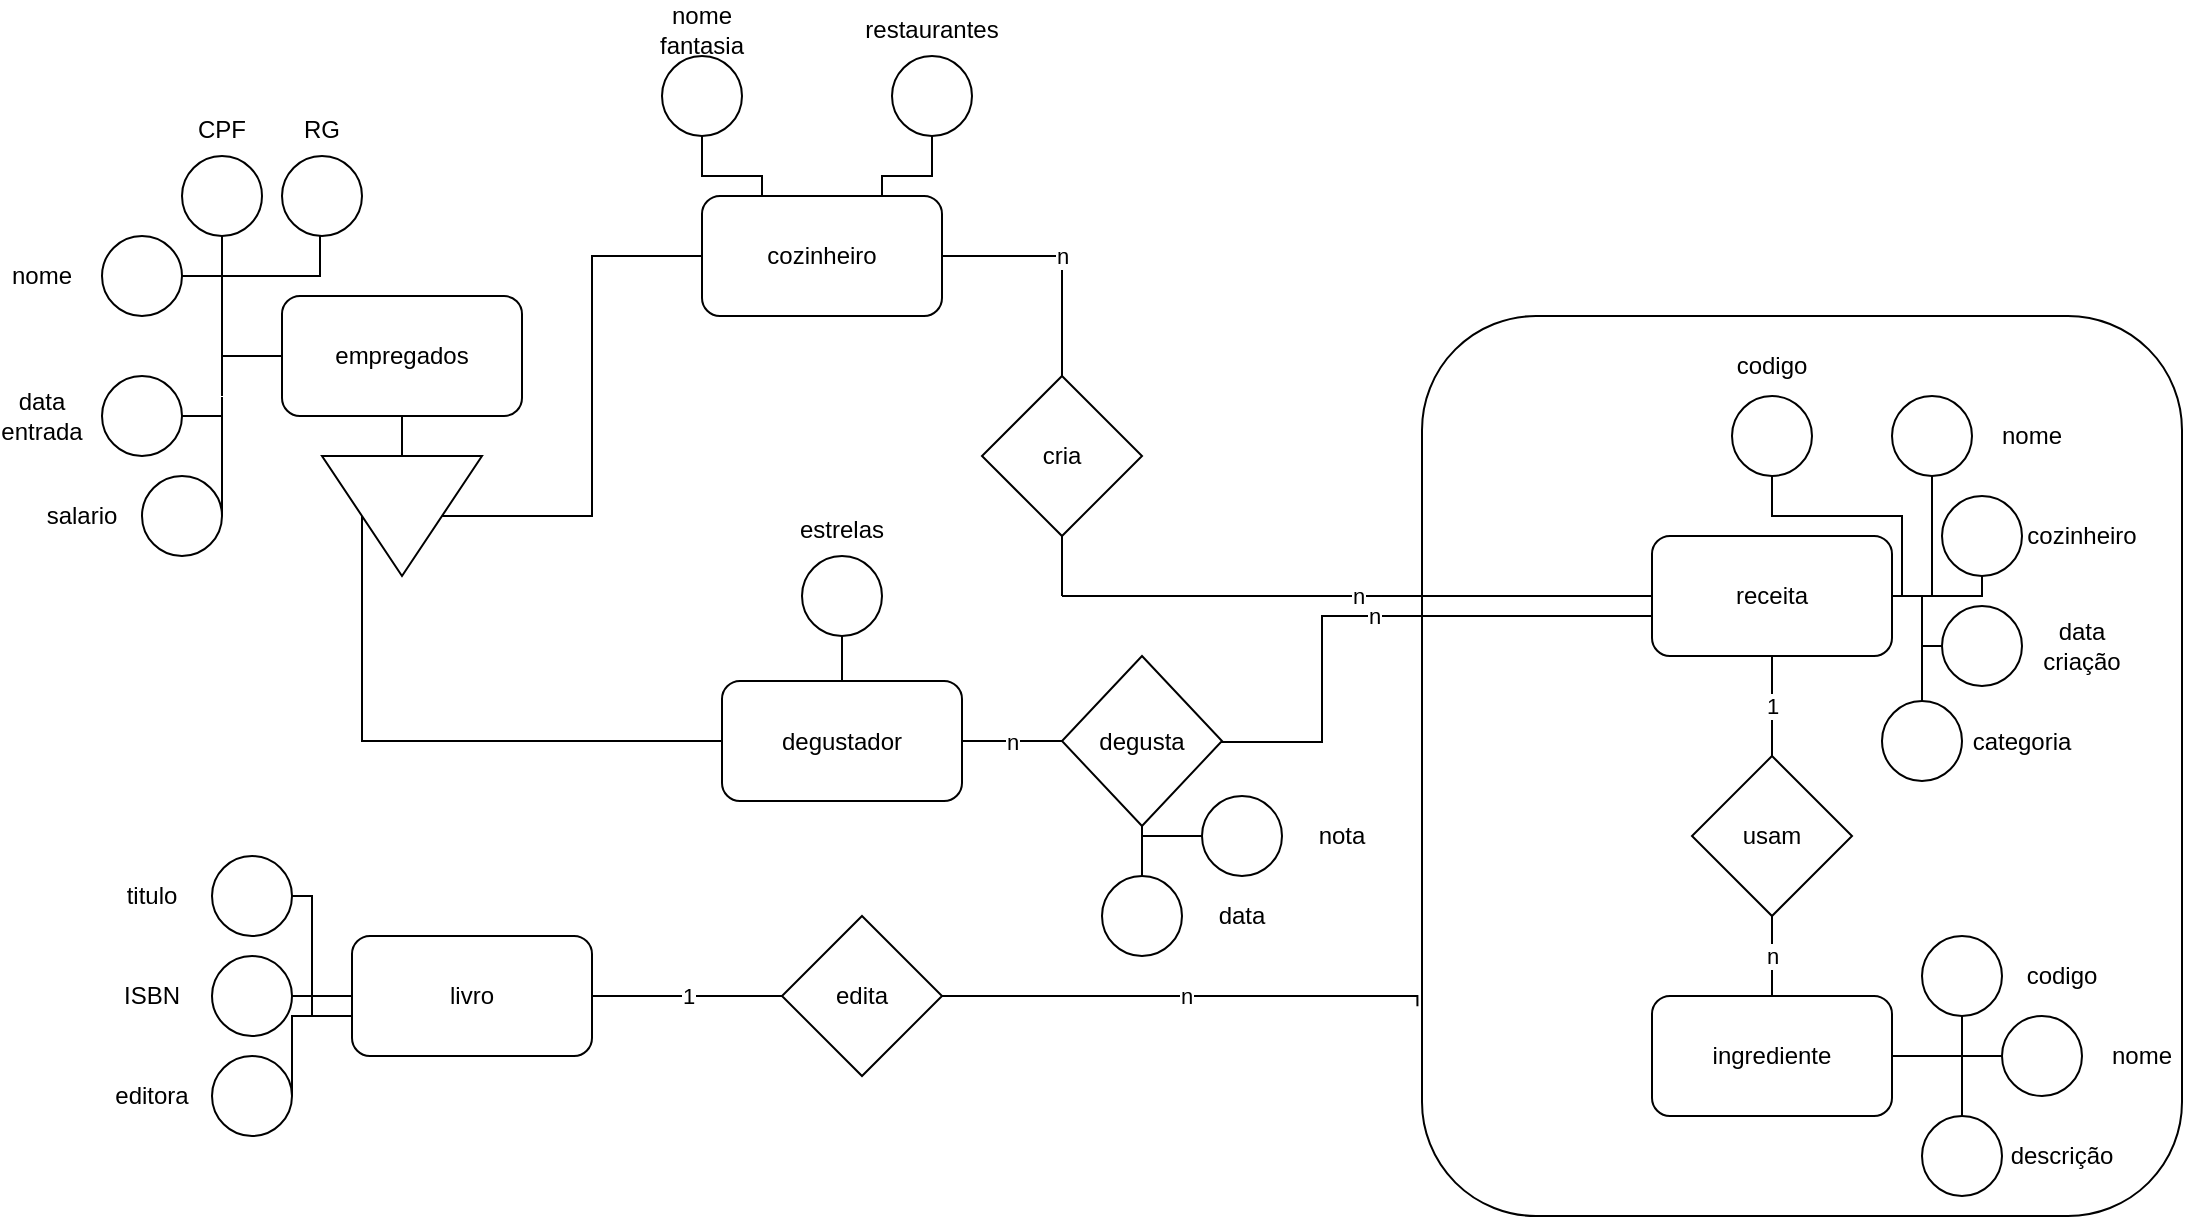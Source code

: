 <mxfile version="13.7.9" type="device"><diagram id="SmHPBORnU4s1wPzp_5Qg" name="Page-1"><mxGraphModel dx="1235" dy="1780" grid="1" gridSize="10" guides="1" tooltips="1" connect="1" arrows="1" fold="1" page="1" pageScale="1" pageWidth="850" pageHeight="1100" math="0" shadow="0"><root><mxCell id="0"/><mxCell id="1" parent="0"/><mxCell id="oug-V3Ao3bcuF-4RSY0G-1" value="" style="rounded=1;whiteSpace=wrap;html=1;" parent="1" vertex="1"><mxGeometry x="690" y="30" width="380" height="450" as="geometry"/></mxCell><mxCell id="oug-V3Ao3bcuF-4RSY0G-29" value="1" style="edgeStyle=orthogonalEdgeStyle;rounded=0;orthogonalLoop=1;jettySize=auto;html=1;entryX=0;entryY=0.5;entryDx=0;entryDy=0;endArrow=none;endFill=0;" parent="1" source="oug-V3Ao3bcuF-4RSY0G-2" target="oug-V3Ao3bcuF-4RSY0G-8" edge="1"><mxGeometry relative="1" as="geometry"/></mxCell><mxCell id="oug-V3Ao3bcuF-4RSY0G-2" value="livro" style="rounded=1;whiteSpace=wrap;html=1;" parent="1" vertex="1"><mxGeometry x="155" y="340" width="120" height="60" as="geometry"/></mxCell><mxCell id="oug-V3Ao3bcuF-4RSY0G-3" value="ingrediente" style="rounded=1;whiteSpace=wrap;html=1;" parent="1" vertex="1"><mxGeometry x="805" y="370" width="120" height="60" as="geometry"/></mxCell><mxCell id="oug-V3Ao3bcuF-4RSY0G-19" value="n" style="edgeStyle=orthogonalEdgeStyle;rounded=0;orthogonalLoop=1;jettySize=auto;html=1;endArrow=none;endFill=0;" parent="1" source="oug-V3Ao3bcuF-4RSY0G-4" edge="1"><mxGeometry relative="1" as="geometry"><mxPoint x="510" y="170" as="targetPoint"/></mxGeometry></mxCell><mxCell id="oug-V3Ao3bcuF-4RSY0G-22" value="1" style="edgeStyle=orthogonalEdgeStyle;rounded=0;orthogonalLoop=1;jettySize=auto;html=1;endArrow=none;endFill=0;" parent="1" source="oug-V3Ao3bcuF-4RSY0G-4" target="oug-V3Ao3bcuF-4RSY0G-12" edge="1"><mxGeometry relative="1" as="geometry"/></mxCell><mxCell id="oug-V3Ao3bcuF-4RSY0G-25" value="n" style="edgeStyle=orthogonalEdgeStyle;rounded=0;orthogonalLoop=1;jettySize=auto;html=1;endArrow=none;endFill=0;" parent="1" source="oug-V3Ao3bcuF-4RSY0G-4" target="oug-V3Ao3bcuF-4RSY0G-10" edge="1"><mxGeometry relative="1" as="geometry"><Array as="points"><mxPoint x="640" y="180"/><mxPoint x="640" y="243"/></Array></mxGeometry></mxCell><mxCell id="oug-V3Ao3bcuF-4RSY0G-4" value="receita" style="rounded=1;whiteSpace=wrap;html=1;" parent="1" vertex="1"><mxGeometry x="805" y="140" width="120" height="60" as="geometry"/></mxCell><mxCell id="oug-V3Ao3bcuF-4RSY0G-15" value="n" style="edgeStyle=orthogonalEdgeStyle;rounded=0;orthogonalLoop=1;jettySize=auto;html=1;endArrow=none;endFill=0;entryX=0.5;entryY=0;entryDx=0;entryDy=0;" parent="1" source="oug-V3Ao3bcuF-4RSY0G-5" edge="1" target="oug-V3Ao3bcuF-4RSY0G-11"><mxGeometry relative="1" as="geometry"><mxPoint x="510" y="100" as="targetPoint"/><Array as="points"><mxPoint x="510"/></Array></mxGeometry></mxCell><mxCell id="oug-V3Ao3bcuF-4RSY0G-5" value="cozinheiro" style="rounded=1;whiteSpace=wrap;html=1;" parent="1" vertex="1"><mxGeometry x="330" y="-30" width="120" height="60" as="geometry"/></mxCell><mxCell id="oug-V3Ao3bcuF-4RSY0G-28" style="edgeStyle=orthogonalEdgeStyle;rounded=0;orthogonalLoop=1;jettySize=auto;html=1;entryX=0;entryY=0.5;entryDx=0;entryDy=0;endArrow=none;endFill=0;" parent="1" source="oug-V3Ao3bcuF-4RSY0G-6" target="oug-V3Ao3bcuF-4RSY0G-13" edge="1"><mxGeometry relative="1" as="geometry"/></mxCell><mxCell id="oug-V3Ao3bcuF-4RSY0G-76" style="edgeStyle=orthogonalEdgeStyle;rounded=0;orthogonalLoop=1;jettySize=auto;html=1;endArrow=none;endFill=0;" parent="1" source="oug-V3Ao3bcuF-4RSY0G-6" edge="1"><mxGeometry relative="1" as="geometry"><mxPoint x="90" y="50" as="targetPoint"/></mxGeometry></mxCell><mxCell id="oug-V3Ao3bcuF-4RSY0G-6" value="empregados" style="rounded=1;whiteSpace=wrap;html=1;" parent="1" vertex="1"><mxGeometry x="120" y="20" width="120" height="60" as="geometry"/></mxCell><mxCell id="oug-V3Ao3bcuF-4RSY0G-27" style="edgeStyle=orthogonalEdgeStyle;rounded=0;orthogonalLoop=1;jettySize=auto;html=1;endArrow=none;endFill=0;entryX=0.5;entryY=1;entryDx=0;entryDy=0;" parent="1" source="oug-V3Ao3bcuF-4RSY0G-7" edge="1" target="oug-V3Ao3bcuF-4RSY0G-13"><mxGeometry relative="1" as="geometry"><mxPoint x="110" y="170" as="targetPoint"/><Array as="points"><mxPoint x="160" y="243"/></Array></mxGeometry></mxCell><mxCell id="S6rVGetfkaWlD98zWV_0-1" value="n" style="edgeStyle=orthogonalEdgeStyle;rounded=0;orthogonalLoop=1;jettySize=auto;html=1;exitX=1;exitY=0.5;exitDx=0;exitDy=0;endArrow=none;endFill=0;" parent="1" source="oug-V3Ao3bcuF-4RSY0G-7" target="oug-V3Ao3bcuF-4RSY0G-10" edge="1"><mxGeometry relative="1" as="geometry"/></mxCell><mxCell id="oug-V3Ao3bcuF-4RSY0G-7" value="degustador" style="rounded=1;whiteSpace=wrap;html=1;" parent="1" vertex="1"><mxGeometry x="340" y="212.5" width="120" height="60" as="geometry"/></mxCell><mxCell id="oug-V3Ao3bcuF-4RSY0G-30" value="n" style="edgeStyle=orthogonalEdgeStyle;rounded=0;orthogonalLoop=1;jettySize=auto;html=1;entryX=-0.006;entryY=0.767;entryDx=0;entryDy=0;entryPerimeter=0;endArrow=none;endFill=0;exitX=1;exitY=0.5;exitDx=0;exitDy=0;" parent="1" source="oug-V3Ao3bcuF-4RSY0G-8" target="oug-V3Ao3bcuF-4RSY0G-1" edge="1"><mxGeometry relative="1" as="geometry"><Array as="points"><mxPoint x="688" y="370"/></Array></mxGeometry></mxCell><mxCell id="oug-V3Ao3bcuF-4RSY0G-8" value="edita" style="rhombus;whiteSpace=wrap;html=1;" parent="1" vertex="1"><mxGeometry x="370" y="330" width="80" height="80" as="geometry"/></mxCell><mxCell id="oug-V3Ao3bcuF-4RSY0G-10" value="degusta" style="rhombus;whiteSpace=wrap;html=1;" parent="1" vertex="1"><mxGeometry x="510" y="200" width="80" height="85" as="geometry"/></mxCell><mxCell id="oug-V3Ao3bcuF-4RSY0G-17" style="edgeStyle=orthogonalEdgeStyle;rounded=0;orthogonalLoop=1;jettySize=auto;html=1;endArrow=none;endFill=0;" parent="1" source="oug-V3Ao3bcuF-4RSY0G-11" edge="1"><mxGeometry relative="1" as="geometry"><mxPoint x="510" y="170" as="targetPoint"/><Array as="points"><mxPoint x="510" y="170"/></Array></mxGeometry></mxCell><mxCell id="oug-V3Ao3bcuF-4RSY0G-11" value="cria" style="rhombus;whiteSpace=wrap;html=1;" parent="1" vertex="1"><mxGeometry x="470" y="60" width="80" height="80" as="geometry"/></mxCell><mxCell id="oug-V3Ao3bcuF-4RSY0G-50" value="n" style="edgeStyle=orthogonalEdgeStyle;rounded=0;orthogonalLoop=1;jettySize=auto;html=1;entryX=0.5;entryY=0;entryDx=0;entryDy=0;endArrow=none;endFill=0;" parent="1" source="oug-V3Ao3bcuF-4RSY0G-12" target="oug-V3Ao3bcuF-4RSY0G-3" edge="1"><mxGeometry relative="1" as="geometry"/></mxCell><mxCell id="oug-V3Ao3bcuF-4RSY0G-12" value="usam" style="rhombus;whiteSpace=wrap;html=1;" parent="1" vertex="1"><mxGeometry x="825" y="250" width="80" height="80" as="geometry"/></mxCell><mxCell id="oug-V3Ao3bcuF-4RSY0G-14" style="edgeStyle=orthogonalEdgeStyle;rounded=0;orthogonalLoop=1;jettySize=auto;html=1;entryX=0;entryY=0.5;entryDx=0;entryDy=0;endArrow=none;endFill=0;" parent="1" source="oug-V3Ao3bcuF-4RSY0G-13" target="oug-V3Ao3bcuF-4RSY0G-5" edge="1"><mxGeometry relative="1" as="geometry"/></mxCell><mxCell id="oug-V3Ao3bcuF-4RSY0G-13" value="" style="triangle;whiteSpace=wrap;html=1;rotation=90;" parent="1" vertex="1"><mxGeometry x="150" y="90" width="60" height="80" as="geometry"/></mxCell><mxCell id="oug-V3Ao3bcuF-4RSY0G-77" style="edgeStyle=orthogonalEdgeStyle;rounded=0;orthogonalLoop=1;jettySize=auto;html=1;endArrow=none;endFill=0;spacingRight=100;" parent="1" source="oug-V3Ao3bcuF-4RSY0G-31" edge="1"><mxGeometry relative="1" as="geometry"><mxPoint x="90" y="80" as="targetPoint"/><Array as="points"><mxPoint x="90" y="80"/><mxPoint x="90" y="80"/></Array></mxGeometry></mxCell><mxCell id="oug-V3Ao3bcuF-4RSY0G-31" value="salario" style="ellipse;whiteSpace=wrap;html=1;aspect=fixed;spacingRight=100;" parent="1" vertex="1"><mxGeometry x="50" y="110" width="40" height="40" as="geometry"/></mxCell><mxCell id="oug-V3Ao3bcuF-4RSY0G-72" style="edgeStyle=orthogonalEdgeStyle;rounded=0;orthogonalLoop=1;jettySize=auto;html=1;endArrow=none;endFill=0;spacingRight=100;" parent="1" source="oug-V3Ao3bcuF-4RSY0G-32" edge="1"><mxGeometry relative="1" as="geometry"><mxPoint x="90" y="70" as="targetPoint"/></mxGeometry></mxCell><mxCell id="oug-V3Ao3bcuF-4RSY0G-32" value="data&lt;br&gt;entrada" style="ellipse;whiteSpace=wrap;html=1;aspect=fixed;spacingRight=100;" parent="1" vertex="1"><mxGeometry x="30" y="60" width="40" height="40" as="geometry"/></mxCell><mxCell id="oug-V3Ao3bcuF-4RSY0G-74" style="edgeStyle=orthogonalEdgeStyle;rounded=0;orthogonalLoop=1;jettySize=auto;html=1;endArrow=none;endFill=0;spacingRight=100;" parent="1" source="oug-V3Ao3bcuF-4RSY0G-33" edge="1"><mxGeometry relative="1" as="geometry"><mxPoint x="90" y="10" as="targetPoint"/></mxGeometry></mxCell><mxCell id="oug-V3Ao3bcuF-4RSY0G-33" value="nome" style="ellipse;whiteSpace=wrap;html=1;aspect=fixed;spacingRight=100;" parent="1" vertex="1"><mxGeometry x="30" y="-10" width="40" height="40" as="geometry"/></mxCell><mxCell id="oug-V3Ao3bcuF-4RSY0G-71" style="edgeStyle=orthogonalEdgeStyle;rounded=0;orthogonalLoop=1;jettySize=auto;html=1;endArrow=none;endFill=0;spacingRight=100;" parent="1" source="oug-V3Ao3bcuF-4RSY0G-34" edge="1"><mxGeometry relative="1" as="geometry"><mxPoint x="90" y="70" as="targetPoint"/></mxGeometry></mxCell><mxCell id="oug-V3Ao3bcuF-4RSY0G-34" value="CPF" style="ellipse;whiteSpace=wrap;html=1;aspect=fixed;spacingTop=-66;" parent="1" vertex="1"><mxGeometry x="70" y="-50" width="40" height="40" as="geometry"/></mxCell><mxCell id="oug-V3Ao3bcuF-4RSY0G-70" style="edgeStyle=orthogonalEdgeStyle;rounded=0;orthogonalLoop=1;jettySize=auto;html=1;endArrow=none;endFill=0;" parent="1" source="oug-V3Ao3bcuF-4RSY0G-35" edge="1"><mxGeometry relative="1" as="geometry"><mxPoint x="90" y="10" as="targetPoint"/><Array as="points"><mxPoint x="139"/><mxPoint x="139"/></Array></mxGeometry></mxCell><mxCell id="oug-V3Ao3bcuF-4RSY0G-35" value="RG" style="ellipse;whiteSpace=wrap;html=1;aspect=fixed;spacingTop=-66;" parent="1" vertex="1"><mxGeometry x="120" y="-50" width="40" height="40" as="geometry"/></mxCell><mxCell id="S6rVGetfkaWlD98zWV_0-4" style="edgeStyle=orthogonalEdgeStyle;rounded=0;orthogonalLoop=1;jettySize=auto;html=1;exitX=1;exitY=0.5;exitDx=0;exitDy=0;entryX=0;entryY=0.5;entryDx=0;entryDy=0;endArrow=none;endFill=0;" parent="1" source="oug-V3Ao3bcuF-4RSY0G-36" target="oug-V3Ao3bcuF-4RSY0G-2" edge="1"><mxGeometry relative="1" as="geometry"><Array as="points"><mxPoint x="135" y="380"/></Array></mxGeometry></mxCell><mxCell id="oug-V3Ao3bcuF-4RSY0G-36" value="editora" style="ellipse;whiteSpace=wrap;html=1;aspect=fixed;spacingRight=100;" parent="1" vertex="1"><mxGeometry x="85" y="400" width="40" height="40" as="geometry"/></mxCell><mxCell id="S6rVGetfkaWlD98zWV_0-3" style="edgeStyle=orthogonalEdgeStyle;rounded=0;orthogonalLoop=1;jettySize=auto;html=1;exitX=1;exitY=0.5;exitDx=0;exitDy=0;endArrow=none;endFill=0;" parent="1" source="oug-V3Ao3bcuF-4RSY0G-37" edge="1"><mxGeometry relative="1" as="geometry"><mxPoint x="155" y="380" as="targetPoint"/><Array as="points"><mxPoint x="135" y="370"/><mxPoint x="135" y="380"/></Array></mxGeometry></mxCell><mxCell id="oug-V3Ao3bcuF-4RSY0G-37" value="ISBN" style="ellipse;whiteSpace=wrap;html=1;aspect=fixed;spacingRight=100;" parent="1" vertex="1"><mxGeometry x="85" y="350" width="40" height="40" as="geometry"/></mxCell><mxCell id="S6rVGetfkaWlD98zWV_0-2" style="edgeStyle=orthogonalEdgeStyle;rounded=0;orthogonalLoop=1;jettySize=auto;html=1;exitX=1;exitY=0.5;exitDx=0;exitDy=0;entryX=0;entryY=0.5;entryDx=0;entryDy=0;endArrow=none;endFill=0;" parent="1" source="oug-V3Ao3bcuF-4RSY0G-38" target="oug-V3Ao3bcuF-4RSY0G-2" edge="1"><mxGeometry relative="1" as="geometry"><Array as="points"><mxPoint x="135" y="320"/><mxPoint x="135" y="380"/></Array></mxGeometry></mxCell><mxCell id="oug-V3Ao3bcuF-4RSY0G-38" value="titulo" style="ellipse;whiteSpace=wrap;html=1;aspect=fixed;spacingRight=100;" parent="1" vertex="1"><mxGeometry x="85" y="300" width="40" height="40" as="geometry"/></mxCell><mxCell id="oug-V3Ao3bcuF-4RSY0G-53" style="edgeStyle=orthogonalEdgeStyle;rounded=0;orthogonalLoop=1;jettySize=auto;html=1;entryX=0.5;entryY=1;entryDx=0;entryDy=0;endArrow=none;endFill=0;spacingLeft=100;" parent="1" source="oug-V3Ao3bcuF-4RSY0G-39" target="oug-V3Ao3bcuF-4RSY0G-10" edge="1"><mxGeometry relative="1" as="geometry"/></mxCell><mxCell id="oug-V3Ao3bcuF-4RSY0G-39" value="data" style="ellipse;whiteSpace=wrap;html=1;aspect=fixed;spacingLeft=100;" parent="1" vertex="1"><mxGeometry x="530" y="310" width="40" height="40" as="geometry"/></mxCell><mxCell id="oug-V3Ao3bcuF-4RSY0G-54" style="edgeStyle=orthogonalEdgeStyle;rounded=0;orthogonalLoop=1;jettySize=auto;html=1;endArrow=none;endFill=0;spacingLeft=100;" parent="1" source="oug-V3Ao3bcuF-4RSY0G-40" edge="1"><mxGeometry relative="1" as="geometry"><mxPoint x="550" y="290" as="targetPoint"/></mxGeometry></mxCell><mxCell id="oug-V3Ao3bcuF-4RSY0G-40" value="nota" style="ellipse;whiteSpace=wrap;html=1;aspect=fixed;spacingLeft=100;" parent="1" vertex="1"><mxGeometry x="580" y="270" width="40" height="40" as="geometry"/></mxCell><mxCell id="oug-V3Ao3bcuF-4RSY0G-67" style="edgeStyle=orthogonalEdgeStyle;rounded=0;orthogonalLoop=1;jettySize=auto;html=1;endArrow=none;endFill=0;spacingLeft=100;" parent="1" source="oug-V3Ao3bcuF-4RSY0G-41" edge="1"><mxGeometry relative="1" as="geometry"><mxPoint x="960" y="400" as="targetPoint"/></mxGeometry></mxCell><mxCell id="oug-V3Ao3bcuF-4RSY0G-41" value="descrição" style="ellipse;whiteSpace=wrap;html=1;aspect=fixed;spacingLeft=100;" parent="1" vertex="1"><mxGeometry x="940" y="430" width="40" height="40" as="geometry"/></mxCell><mxCell id="oug-V3Ao3bcuF-4RSY0G-65" style="edgeStyle=orthogonalEdgeStyle;rounded=0;orthogonalLoop=1;jettySize=auto;html=1;entryX=1;entryY=0.5;entryDx=0;entryDy=0;endArrow=none;endFill=0;" parent="1" source="oug-V3Ao3bcuF-4RSY0G-42" target="oug-V3Ao3bcuF-4RSY0G-3" edge="1"><mxGeometry relative="1" as="geometry"/></mxCell><mxCell id="oug-V3Ao3bcuF-4RSY0G-42" value="nome" style="ellipse;whiteSpace=wrap;html=1;aspect=fixed;spacingLeft=100;" parent="1" vertex="1"><mxGeometry x="980" y="380" width="40" height="40" as="geometry"/></mxCell><mxCell id="oug-V3Ao3bcuF-4RSY0G-66" style="edgeStyle=orthogonalEdgeStyle;rounded=0;orthogonalLoop=1;jettySize=auto;html=1;endArrow=none;endFill=0;spacingLeft=100;" parent="1" source="oug-V3Ao3bcuF-4RSY0G-43" edge="1"><mxGeometry relative="1" as="geometry"><mxPoint x="960" y="400" as="targetPoint"/></mxGeometry></mxCell><mxCell id="oug-V3Ao3bcuF-4RSY0G-43" value="codigo" style="ellipse;whiteSpace=wrap;html=1;aspect=fixed;spacingLeft=100;" parent="1" vertex="1"><mxGeometry x="940" y="340" width="40" height="40" as="geometry"/></mxCell><mxCell id="W0EdrxIaYQPUFaQukf9F-1" style="edgeStyle=orthogonalEdgeStyle;rounded=0;orthogonalLoop=1;jettySize=auto;html=1;exitX=0.5;exitY=0;exitDx=0;exitDy=0;entryX=1;entryY=0.5;entryDx=0;entryDy=0;endArrow=none;endFill=0;spacingLeft=100;" edge="1" parent="1" source="oug-V3Ao3bcuF-4RSY0G-44" target="oug-V3Ao3bcuF-4RSY0G-4"><mxGeometry relative="1" as="geometry"><Array as="points"><mxPoint x="940" y="170"/></Array></mxGeometry></mxCell><mxCell id="oug-V3Ao3bcuF-4RSY0G-44" value="categoria" style="ellipse;whiteSpace=wrap;html=1;aspect=fixed;spacingLeft=100;" parent="1" vertex="1"><mxGeometry x="920" y="222.5" width="40" height="40" as="geometry"/></mxCell><mxCell id="oug-V3Ao3bcuF-4RSY0G-61" style="edgeStyle=orthogonalEdgeStyle;rounded=0;orthogonalLoop=1;jettySize=auto;html=1;entryX=1;entryY=0.75;entryDx=0;entryDy=0;endArrow=none;endFill=0;spacingLeft=100;" parent="1" source="oug-V3Ao3bcuF-4RSY0G-45" target="oug-V3Ao3bcuF-4RSY0G-4" edge="1"><mxGeometry relative="1" as="geometry"><Array as="points"><mxPoint x="940" y="195"/><mxPoint x="940" y="170"/><mxPoint x="925" y="170"/></Array></mxGeometry></mxCell><mxCell id="oug-V3Ao3bcuF-4RSY0G-45" value="data criação" style="ellipse;whiteSpace=wrap;html=1;aspect=fixed;spacingLeft=100;" parent="1" vertex="1"><mxGeometry x="950" y="175" width="40" height="40" as="geometry"/></mxCell><mxCell id="oug-V3Ao3bcuF-4RSY0G-63" style="edgeStyle=orthogonalEdgeStyle;rounded=0;orthogonalLoop=1;jettySize=auto;html=1;entryX=1;entryY=0.5;entryDx=0;entryDy=0;endArrow=none;endFill=0;spacingLeft=100;" parent="1" source="oug-V3Ao3bcuF-4RSY0G-46" target="oug-V3Ao3bcuF-4RSY0G-4" edge="1"><mxGeometry relative="1" as="geometry"><Array as="points"><mxPoint x="970" y="170"/></Array></mxGeometry></mxCell><mxCell id="oug-V3Ao3bcuF-4RSY0G-46" value="cozinheiro" style="ellipse;whiteSpace=wrap;html=1;aspect=fixed;spacingLeft=100;" parent="1" vertex="1"><mxGeometry x="950" y="120" width="40" height="40" as="geometry"/></mxCell><mxCell id="oug-V3Ao3bcuF-4RSY0G-59" style="edgeStyle=orthogonalEdgeStyle;rounded=0;orthogonalLoop=1;jettySize=auto;html=1;entryX=1;entryY=0.25;entryDx=0;entryDy=0;endArrow=none;endFill=0;spacingLeft=100;" parent="1" source="oug-V3Ao3bcuF-4RSY0G-47" target="oug-V3Ao3bcuF-4RSY0G-4" edge="1"><mxGeometry relative="1" as="geometry"><Array as="points"><mxPoint x="945" y="170"/><mxPoint x="925" y="170"/></Array></mxGeometry></mxCell><mxCell id="oug-V3Ao3bcuF-4RSY0G-47" value="nome" style="ellipse;whiteSpace=wrap;html=1;aspect=fixed;spacingLeft=100;" parent="1" vertex="1"><mxGeometry x="925" y="70" width="40" height="40" as="geometry"/></mxCell><mxCell id="W0EdrxIaYQPUFaQukf9F-2" style="edgeStyle=orthogonalEdgeStyle;rounded=0;orthogonalLoop=1;jettySize=auto;html=1;exitX=0.5;exitY=1;exitDx=0;exitDy=0;endArrow=none;endFill=0;" edge="1" parent="1" source="oug-V3Ao3bcuF-4RSY0G-48"><mxGeometry relative="1" as="geometry"><mxPoint x="930" y="170" as="targetPoint"/><Array as="points"><mxPoint x="865" y="130"/><mxPoint x="930" y="130"/></Array></mxGeometry></mxCell><mxCell id="oug-V3Ao3bcuF-4RSY0G-48" value="codigo" style="ellipse;whiteSpace=wrap;html=1;aspect=fixed;spacingTop=-70;" parent="1" vertex="1"><mxGeometry x="845" y="70" width="40" height="40" as="geometry"/></mxCell><mxCell id="W0EdrxIaYQPUFaQukf9F-5" style="edgeStyle=orthogonalEdgeStyle;rounded=0;orthogonalLoop=1;jettySize=auto;html=1;exitX=0.5;exitY=1;exitDx=0;exitDy=0;entryX=0.25;entryY=0;entryDx=0;entryDy=0;endArrow=none;endFill=0;" edge="1" parent="1" source="W0EdrxIaYQPUFaQukf9F-3" target="oug-V3Ao3bcuF-4RSY0G-5"><mxGeometry relative="1" as="geometry"/></mxCell><mxCell id="W0EdrxIaYQPUFaQukf9F-3" value="nome fantasia" style="ellipse;whiteSpace=wrap;html=1;aspect=fixed;spacingTop=-66;" vertex="1" parent="1"><mxGeometry x="310" y="-100" width="40" height="40" as="geometry"/></mxCell><mxCell id="W0EdrxIaYQPUFaQukf9F-6" style="edgeStyle=orthogonalEdgeStyle;rounded=0;orthogonalLoop=1;jettySize=auto;html=1;exitX=0.5;exitY=1;exitDx=0;exitDy=0;entryX=0.75;entryY=0;entryDx=0;entryDy=0;endArrow=none;endFill=0;" edge="1" parent="1" source="W0EdrxIaYQPUFaQukf9F-4" target="oug-V3Ao3bcuF-4RSY0G-5"><mxGeometry relative="1" as="geometry"><Array as="points"><mxPoint x="445" y="-40"/><mxPoint x="420" y="-40"/></Array></mxGeometry></mxCell><mxCell id="W0EdrxIaYQPUFaQukf9F-4" value="restaurantes" style="ellipse;whiteSpace=wrap;html=1;aspect=fixed;spacingTop=-66;" vertex="1" parent="1"><mxGeometry x="425" y="-100" width="40" height="40" as="geometry"/></mxCell><mxCell id="W0EdrxIaYQPUFaQukf9F-8" style="edgeStyle=orthogonalEdgeStyle;rounded=0;orthogonalLoop=1;jettySize=auto;html=1;exitX=0.5;exitY=1;exitDx=0;exitDy=0;entryX=0.5;entryY=0;entryDx=0;entryDy=0;endArrow=none;endFill=0;" edge="1" parent="1" source="W0EdrxIaYQPUFaQukf9F-7" target="oug-V3Ao3bcuF-4RSY0G-7"><mxGeometry relative="1" as="geometry"/></mxCell><mxCell id="W0EdrxIaYQPUFaQukf9F-7" value="estrelas" style="ellipse;whiteSpace=wrap;html=1;aspect=fixed;spacingTop=-66;" vertex="1" parent="1"><mxGeometry x="380" y="150" width="40" height="40" as="geometry"/></mxCell></root></mxGraphModel></diagram></mxfile>